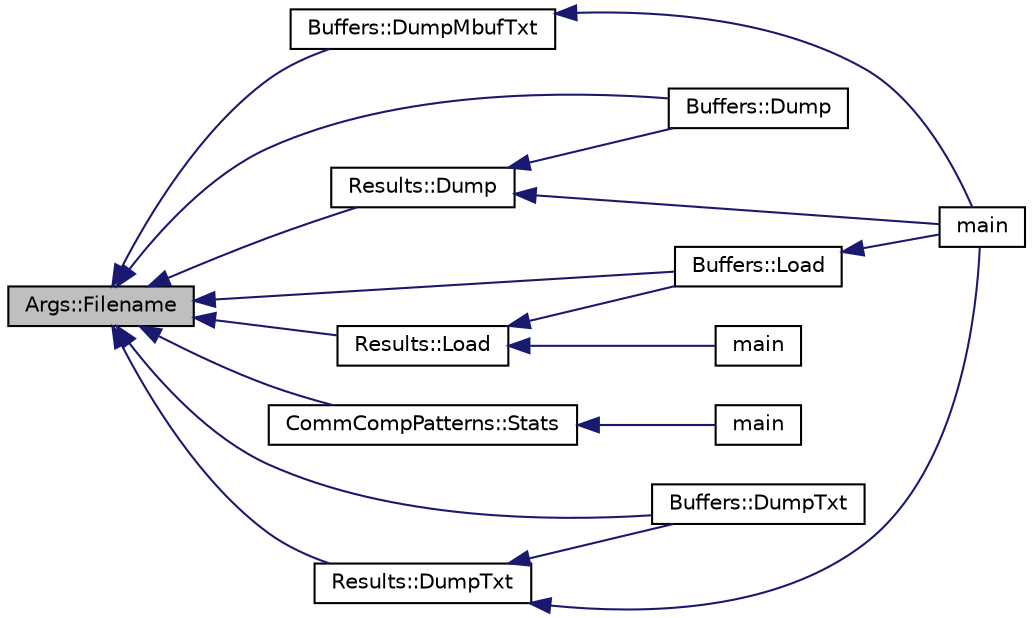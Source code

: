 digraph "Args::Filename"
{
 // INTERACTIVE_SVG=YES
  edge [fontname="Helvetica",fontsize="10",labelfontname="Helvetica",labelfontsize="10"];
  node [fontname="Helvetica",fontsize="10",shape=record];
  rankdir="LR";
  Node3 [label="Args::Filename",height=0.2,width=0.4,color="black", fillcolor="grey75", style="filled", fontcolor="black"];
  Node3 -> Node4 [dir="back",color="midnightblue",fontsize="10",style="solid",fontname="Helvetica"];
  Node4 [label="Buffers::Dump",height=0.2,width=0.4,color="black", fillcolor="white", style="filled",URL="$classBuffers.html#a3f4cb9c9ca00ed0d808fb66c437f6862",tooltip="Store Buffers to disk which should be loaded using Buffers::Load. "];
  Node3 -> Node5 [dir="back",color="midnightblue",fontsize="10",style="solid",fontname="Helvetica"];
  Node5 [label="Buffers::Load",height=0.2,width=0.4,color="black", fillcolor="white", style="filled",URL="$classBuffers.html#ad09c532f7f364755265fcb7aa339602e",tooltip="Load Buffers from disk saved using Buffers::Dump. "];
  Node5 -> Node6 [dir="back",color="midnightblue",fontsize="10",style="solid",fontname="Helvetica"];
  Node6 [label="main",height=0.2,width=0.4,color="black", fillcolor="white", style="filled",URL="$pdmpk__exec_8cc.html#a0ddf1224851353fc92bfbff6f499fa97",tooltip="Execute the buffers generated by Buffers::Load. "];
  Node3 -> Node7 [dir="back",color="midnightblue",fontsize="10",style="solid",fontname="Helvetica"];
  Node7 [label="Buffers::DumpTxt",height=0.2,width=0.4,color="black", fillcolor="white", style="filled",URL="$classBuffers.html#a8cc5aaaeb139f2f22a9996d8d3bb792a",tooltip="Store Buffers to disk in .txt format. "];
  Node3 -> Node8 [dir="back",color="midnightblue",fontsize="10",style="solid",fontname="Helvetica"];
  Node8 [label="Buffers::DumpMbufTxt",height=0.2,width=0.4,color="black", fillcolor="white", style="filled",URL="$classBuffers.html#a6fd12498f7efdb9b42be443c5bd04058",tooltip="Store Buffers::mbuf to disk in .txt format. "];
  Node8 -> Node6 [dir="back",color="midnightblue",fontsize="10",style="solid",fontname="Helvetica"];
  Node3 -> Node9 [dir="back",color="midnightblue",fontsize="10",style="solid",fontname="Helvetica"];
  Node9 [label="CommCompPatterns::Stats",height=0.2,width=0.4,color="black", fillcolor="white", style="filled",URL="$classCommCompPatterns.html#af7725266351c41635f9fbb63aafd18e8",tooltip="Print the statistics of communication. "];
  Node9 -> Node10 [dir="back",color="midnightblue",fontsize="10",style="solid",fontname="Helvetica"];
  Node10 [label="main",height=0.2,width=0.4,color="black", fillcolor="white", style="filled",URL="$pdmpk__prep_8cc.html#a0ddf1224851353fc92bfbff6f499fa97",tooltip="Prepare Buffers using pdMPK and save them to disk. "];
  Node3 -> Node11 [dir="back",color="midnightblue",fontsize="10",style="solid",fontname="Helvetica"];
  Node11 [label="Results::Dump",height=0.2,width=0.4,color="black", fillcolor="white", style="filled",URL="$classResults.html#a4f5de1e94923e300ce0f8ba6d740f457",tooltip="Save the results. "];
  Node11 -> Node4 [dir="back",color="midnightblue",fontsize="10",style="solid",fontname="Helvetica"];
  Node11 -> Node6 [dir="back",color="midnightblue",fontsize="10",style="solid",fontname="Helvetica"];
  Node3 -> Node12 [dir="back",color="midnightblue",fontsize="10",style="solid",fontname="Helvetica"];
  Node12 [label="Results::Load",height=0.2,width=0.4,color="black", fillcolor="white", style="filled",URL="$classResults.html#a9dc3f0e9a25a8ab6a622f70398100680",tooltip="Load the results. "];
  Node12 -> Node5 [dir="back",color="midnightblue",fontsize="10",style="solid",fontname="Helvetica"];
  Node12 -> Node13 [dir="back",color="midnightblue",fontsize="10",style="solid",fontname="Helvetica"];
  Node13 [label="main",height=0.2,width=0.4,color="black", fillcolor="white", style="filled",URL="$pdmpk__test_8cc.html#a0ddf1224851353fc92bfbff6f499fa97",tooltip="Test the results of pdmpk_exec. "];
  Node3 -> Node14 [dir="back",color="midnightblue",fontsize="10",style="solid",fontname="Helvetica"];
  Node14 [label="Results::DumpTxt",height=0.2,width=0.4,color="black", fillcolor="white", style="filled",URL="$classResults.html#a208844aa303daf5d106676f2a354969c",tooltip="Save the results as text. "];
  Node14 -> Node7 [dir="back",color="midnightblue",fontsize="10",style="solid",fontname="Helvetica"];
  Node14 -> Node6 [dir="back",color="midnightblue",fontsize="10",style="solid",fontname="Helvetica"];
}
